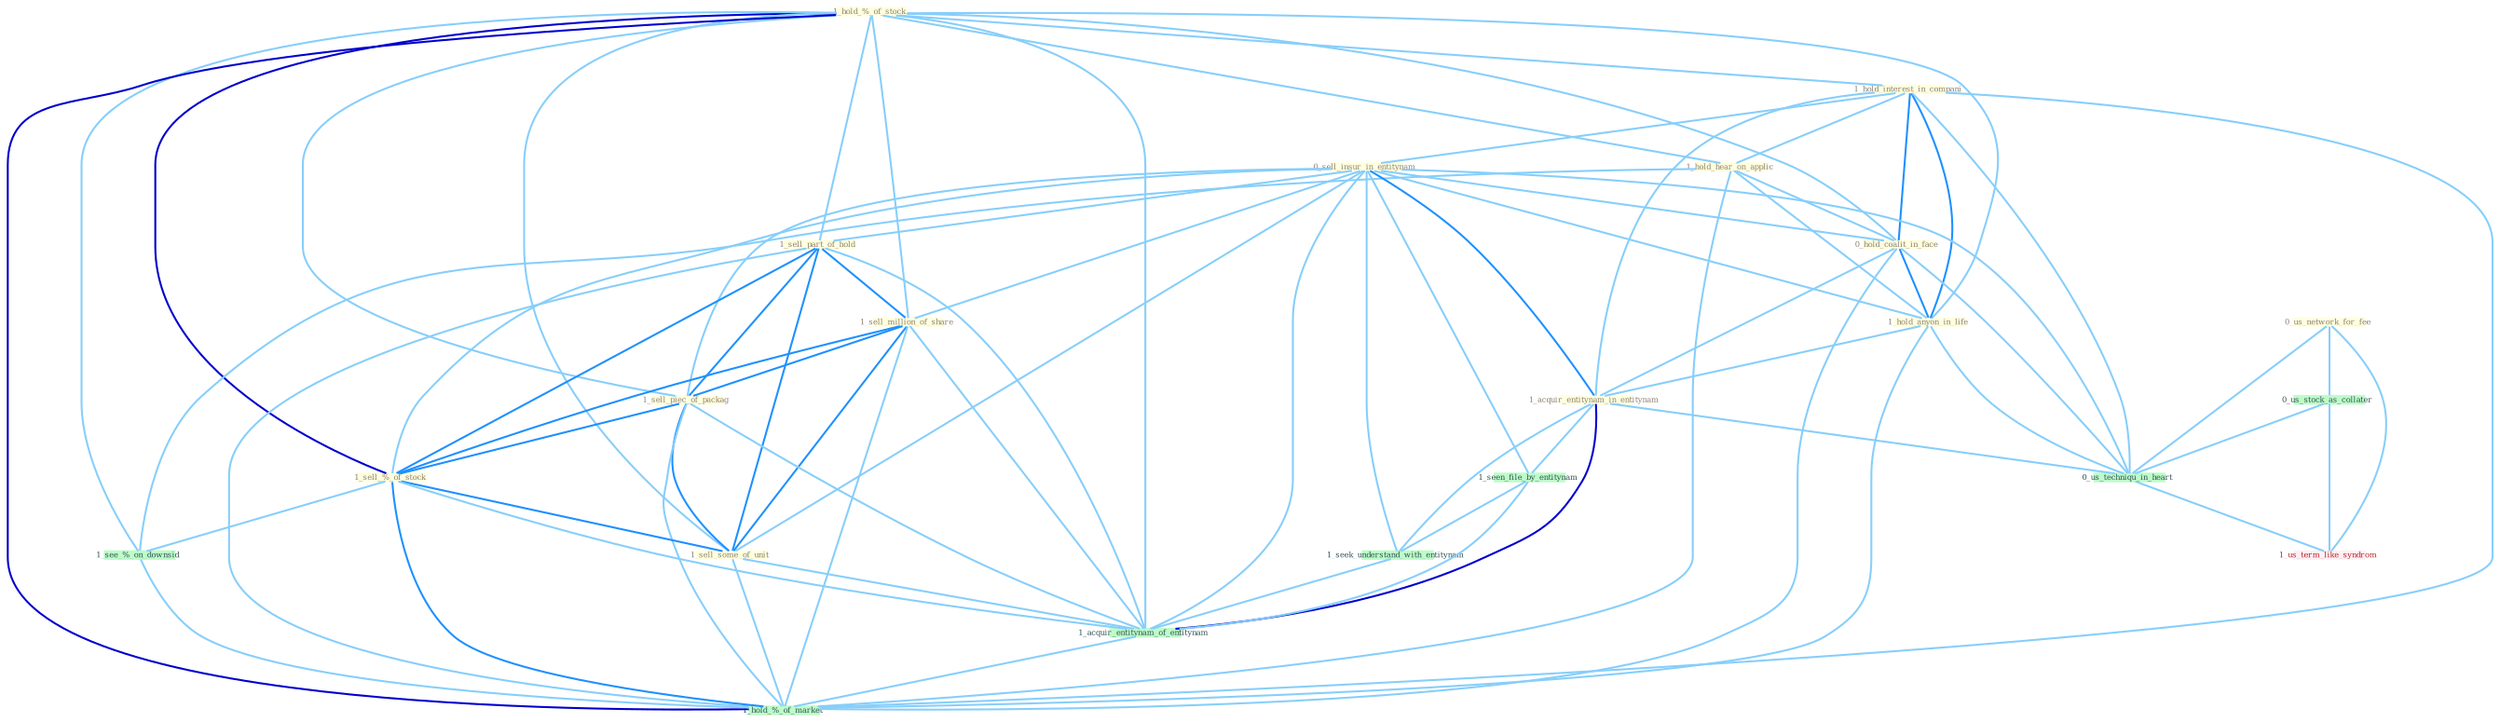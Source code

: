 Graph G{ 
    node
    [shape=polygon,style=filled,width=.5,height=.06,color="#BDFCC9",fixedsize=true,fontsize=4,
    fontcolor="#2f4f4f"];
    {node
    [color="#ffffe0", fontcolor="#8b7d6b"] "1_hold_%_of_stock " "1_hold_interest_in_compani " "1_hold_hear_on_applic " "0_sell_insur_in_entitynam " "1_sell_part_of_hold " "1_sell_million_of_share " "0_hold_coalit_in_face " "1_sell_piec_of_packag " "1_sell_%_of_stock " "1_hold_anyon_in_life " "1_sell_some_of_unit " "1_acquir_entitynam_in_entitynam " "0_us_network_for_fee "}
{node [color="#fff0f5", fontcolor="#b22222"] "1_us_term_like_syndrom "}
edge [color="#B0E2FF"];

	"1_hold_%_of_stock " -- "1_hold_interest_in_compani " [w="1", color="#87cefa" ];
	"1_hold_%_of_stock " -- "1_hold_hear_on_applic " [w="1", color="#87cefa" ];
	"1_hold_%_of_stock " -- "1_sell_part_of_hold " [w="1", color="#87cefa" ];
	"1_hold_%_of_stock " -- "1_sell_million_of_share " [w="1", color="#87cefa" ];
	"1_hold_%_of_stock " -- "0_hold_coalit_in_face " [w="1", color="#87cefa" ];
	"1_hold_%_of_stock " -- "1_sell_piec_of_packag " [w="1", color="#87cefa" ];
	"1_hold_%_of_stock " -- "1_sell_%_of_stock " [w="3", color="#0000cd" , len=0.6];
	"1_hold_%_of_stock " -- "1_hold_anyon_in_life " [w="1", color="#87cefa" ];
	"1_hold_%_of_stock " -- "1_sell_some_of_unit " [w="1", color="#87cefa" ];
	"1_hold_%_of_stock " -- "1_acquir_entitynam_of_entitynam " [w="1", color="#87cefa" ];
	"1_hold_%_of_stock " -- "1_see_%_on_downsid " [w="1", color="#87cefa" ];
	"1_hold_%_of_stock " -- "1_hold_%_of_market " [w="3", color="#0000cd" , len=0.6];
	"1_hold_interest_in_compani " -- "1_hold_hear_on_applic " [w="1", color="#87cefa" ];
	"1_hold_interest_in_compani " -- "0_sell_insur_in_entitynam " [w="1", color="#87cefa" ];
	"1_hold_interest_in_compani " -- "0_hold_coalit_in_face " [w="2", color="#1e90ff" , len=0.8];
	"1_hold_interest_in_compani " -- "1_hold_anyon_in_life " [w="2", color="#1e90ff" , len=0.8];
	"1_hold_interest_in_compani " -- "1_acquir_entitynam_in_entitynam " [w="1", color="#87cefa" ];
	"1_hold_interest_in_compani " -- "0_us_techniqu_in_heart " [w="1", color="#87cefa" ];
	"1_hold_interest_in_compani " -- "1_hold_%_of_market " [w="1", color="#87cefa" ];
	"1_hold_hear_on_applic " -- "0_hold_coalit_in_face " [w="1", color="#87cefa" ];
	"1_hold_hear_on_applic " -- "1_hold_anyon_in_life " [w="1", color="#87cefa" ];
	"1_hold_hear_on_applic " -- "1_see_%_on_downsid " [w="1", color="#87cefa" ];
	"1_hold_hear_on_applic " -- "1_hold_%_of_market " [w="1", color="#87cefa" ];
	"0_sell_insur_in_entitynam " -- "1_sell_part_of_hold " [w="1", color="#87cefa" ];
	"0_sell_insur_in_entitynam " -- "1_sell_million_of_share " [w="1", color="#87cefa" ];
	"0_sell_insur_in_entitynam " -- "0_hold_coalit_in_face " [w="1", color="#87cefa" ];
	"0_sell_insur_in_entitynam " -- "1_sell_piec_of_packag " [w="1", color="#87cefa" ];
	"0_sell_insur_in_entitynam " -- "1_sell_%_of_stock " [w="1", color="#87cefa" ];
	"0_sell_insur_in_entitynam " -- "1_hold_anyon_in_life " [w="1", color="#87cefa" ];
	"0_sell_insur_in_entitynam " -- "1_sell_some_of_unit " [w="1", color="#87cefa" ];
	"0_sell_insur_in_entitynam " -- "1_acquir_entitynam_in_entitynam " [w="2", color="#1e90ff" , len=0.8];
	"0_sell_insur_in_entitynam " -- "1_seen_file_by_entitynam " [w="1", color="#87cefa" ];
	"0_sell_insur_in_entitynam " -- "1_seek_understand_with_entitynam " [w="1", color="#87cefa" ];
	"0_sell_insur_in_entitynam " -- "1_acquir_entitynam_of_entitynam " [w="1", color="#87cefa" ];
	"0_sell_insur_in_entitynam " -- "0_us_techniqu_in_heart " [w="1", color="#87cefa" ];
	"1_sell_part_of_hold " -- "1_sell_million_of_share " [w="2", color="#1e90ff" , len=0.8];
	"1_sell_part_of_hold " -- "1_sell_piec_of_packag " [w="2", color="#1e90ff" , len=0.8];
	"1_sell_part_of_hold " -- "1_sell_%_of_stock " [w="2", color="#1e90ff" , len=0.8];
	"1_sell_part_of_hold " -- "1_sell_some_of_unit " [w="2", color="#1e90ff" , len=0.8];
	"1_sell_part_of_hold " -- "1_acquir_entitynam_of_entitynam " [w="1", color="#87cefa" ];
	"1_sell_part_of_hold " -- "1_hold_%_of_market " [w="1", color="#87cefa" ];
	"1_sell_million_of_share " -- "1_sell_piec_of_packag " [w="2", color="#1e90ff" , len=0.8];
	"1_sell_million_of_share " -- "1_sell_%_of_stock " [w="2", color="#1e90ff" , len=0.8];
	"1_sell_million_of_share " -- "1_sell_some_of_unit " [w="2", color="#1e90ff" , len=0.8];
	"1_sell_million_of_share " -- "1_acquir_entitynam_of_entitynam " [w="1", color="#87cefa" ];
	"1_sell_million_of_share " -- "1_hold_%_of_market " [w="1", color="#87cefa" ];
	"0_hold_coalit_in_face " -- "1_hold_anyon_in_life " [w="2", color="#1e90ff" , len=0.8];
	"0_hold_coalit_in_face " -- "1_acquir_entitynam_in_entitynam " [w="1", color="#87cefa" ];
	"0_hold_coalit_in_face " -- "0_us_techniqu_in_heart " [w="1", color="#87cefa" ];
	"0_hold_coalit_in_face " -- "1_hold_%_of_market " [w="1", color="#87cefa" ];
	"1_sell_piec_of_packag " -- "1_sell_%_of_stock " [w="2", color="#1e90ff" , len=0.8];
	"1_sell_piec_of_packag " -- "1_sell_some_of_unit " [w="2", color="#1e90ff" , len=0.8];
	"1_sell_piec_of_packag " -- "1_acquir_entitynam_of_entitynam " [w="1", color="#87cefa" ];
	"1_sell_piec_of_packag " -- "1_hold_%_of_market " [w="1", color="#87cefa" ];
	"1_sell_%_of_stock " -- "1_sell_some_of_unit " [w="2", color="#1e90ff" , len=0.8];
	"1_sell_%_of_stock " -- "1_acquir_entitynam_of_entitynam " [w="1", color="#87cefa" ];
	"1_sell_%_of_stock " -- "1_see_%_on_downsid " [w="1", color="#87cefa" ];
	"1_sell_%_of_stock " -- "1_hold_%_of_market " [w="2", color="#1e90ff" , len=0.8];
	"1_hold_anyon_in_life " -- "1_acquir_entitynam_in_entitynam " [w="1", color="#87cefa" ];
	"1_hold_anyon_in_life " -- "0_us_techniqu_in_heart " [w="1", color="#87cefa" ];
	"1_hold_anyon_in_life " -- "1_hold_%_of_market " [w="1", color="#87cefa" ];
	"1_sell_some_of_unit " -- "1_acquir_entitynam_of_entitynam " [w="1", color="#87cefa" ];
	"1_sell_some_of_unit " -- "1_hold_%_of_market " [w="1", color="#87cefa" ];
	"1_acquir_entitynam_in_entitynam " -- "1_seen_file_by_entitynam " [w="1", color="#87cefa" ];
	"1_acquir_entitynam_in_entitynam " -- "1_seek_understand_with_entitynam " [w="1", color="#87cefa" ];
	"1_acquir_entitynam_in_entitynam " -- "1_acquir_entitynam_of_entitynam " [w="3", color="#0000cd" , len=0.6];
	"1_acquir_entitynam_in_entitynam " -- "0_us_techniqu_in_heart " [w="1", color="#87cefa" ];
	"0_us_network_for_fee " -- "0_us_stock_as_collater " [w="1", color="#87cefa" ];
	"0_us_network_for_fee " -- "0_us_techniqu_in_heart " [w="1", color="#87cefa" ];
	"0_us_network_for_fee " -- "1_us_term_like_syndrom " [w="1", color="#87cefa" ];
	"1_seen_file_by_entitynam " -- "1_seek_understand_with_entitynam " [w="1", color="#87cefa" ];
	"1_seen_file_by_entitynam " -- "1_acquir_entitynam_of_entitynam " [w="1", color="#87cefa" ];
	"0_us_stock_as_collater " -- "0_us_techniqu_in_heart " [w="1", color="#87cefa" ];
	"0_us_stock_as_collater " -- "1_us_term_like_syndrom " [w="1", color="#87cefa" ];
	"1_seek_understand_with_entitynam " -- "1_acquir_entitynam_of_entitynam " [w="1", color="#87cefa" ];
	"1_acquir_entitynam_of_entitynam " -- "1_hold_%_of_market " [w="1", color="#87cefa" ];
	"0_us_techniqu_in_heart " -- "1_us_term_like_syndrom " [w="1", color="#87cefa" ];
	"1_see_%_on_downsid " -- "1_hold_%_of_market " [w="1", color="#87cefa" ];
}